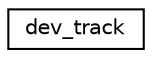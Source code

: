 digraph "Graphical Class Hierarchy"
{
  edge [fontname="Helvetica",fontsize="10",labelfontname="Helvetica",labelfontsize="10"];
  node [fontname="Helvetica",fontsize="10",shape=record];
  rankdir="LR";
  Node1 [label="dev_track",height=0.2,width=0.4,color="black", fillcolor="white", style="filled",URL="$structdev__track.html",tooltip="A dev_track represents a characteristic line across the geometry."];
}

